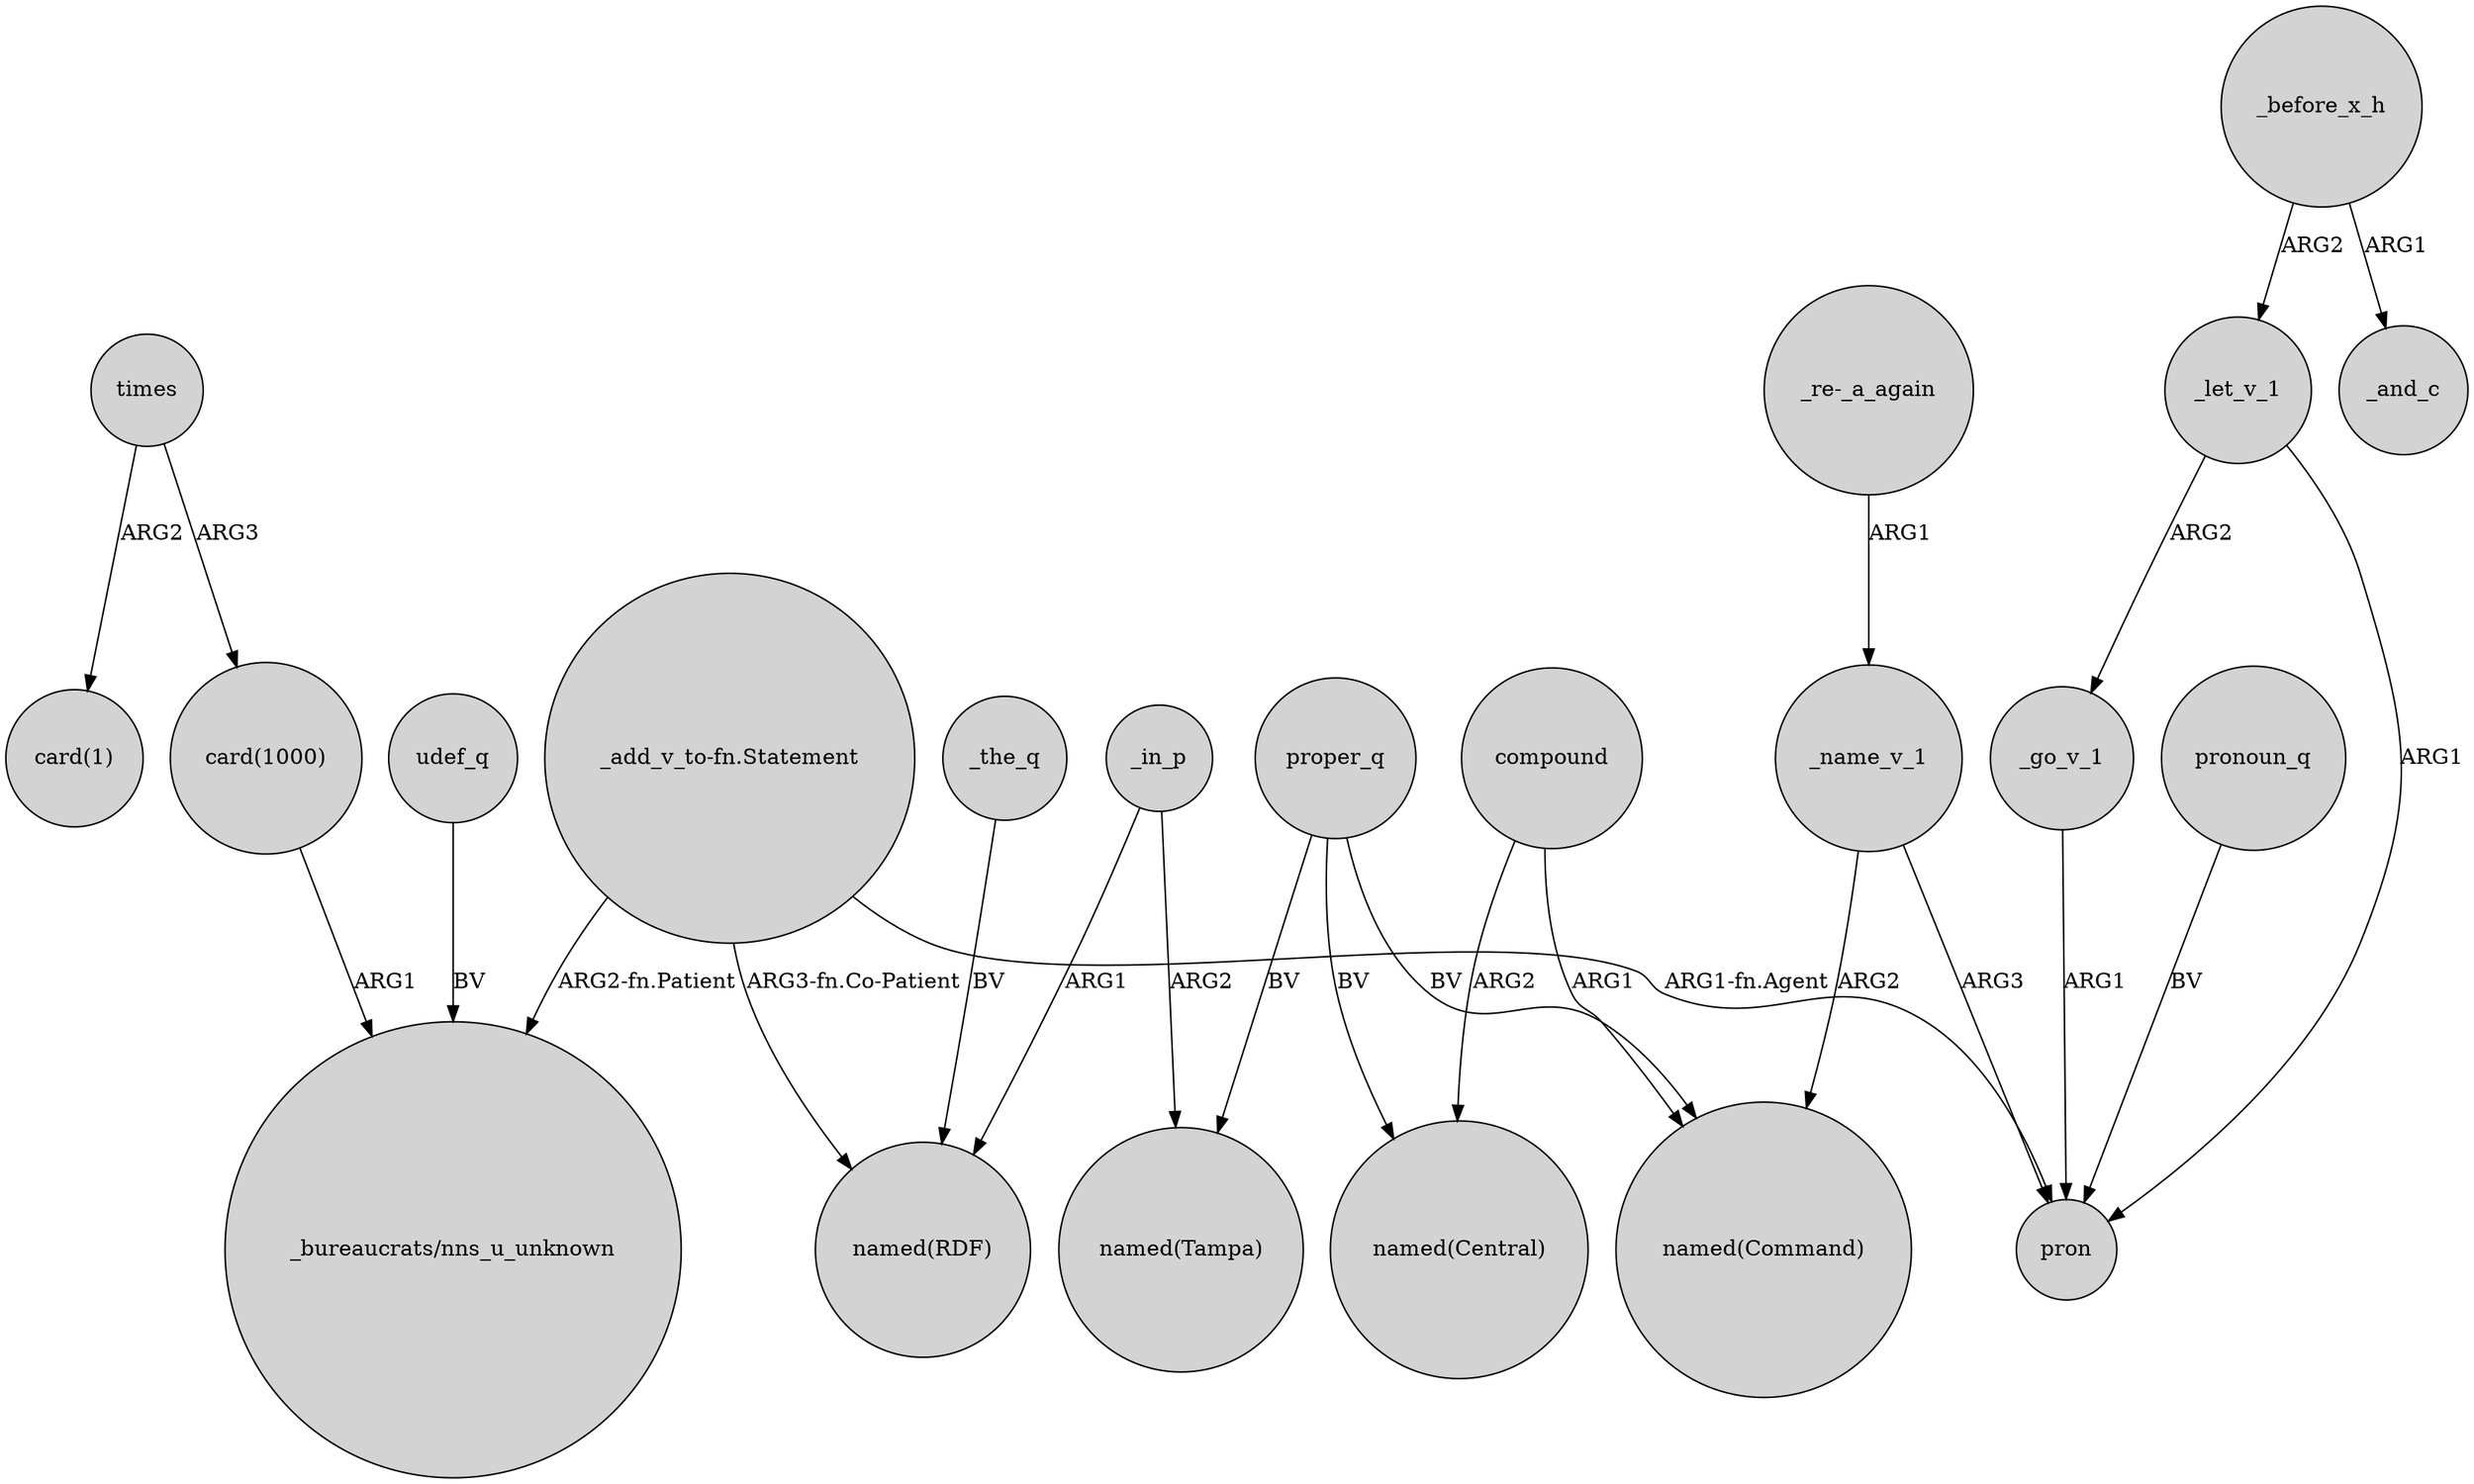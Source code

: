 digraph {
	node [shape=circle style=filled]
	"_add_v_to-fn.Statement" -> "_bureaucrats/nns_u_unknown" [label="ARG2-fn.Patient"]
	_before_x_h -> _and_c [label=ARG1]
	"_add_v_to-fn.Statement" -> "named(RDF)" [label="ARG3-fn.Co-Patient"]
	_name_v_1 -> "named(Command)" [label=ARG2]
	"card(1000)" -> "_bureaucrats/nns_u_unknown" [label=ARG1]
	_the_q -> "named(RDF)" [label=BV]
	compound -> "named(Central)" [label=ARG2]
	_in_p -> "named(RDF)" [label=ARG1]
	_let_v_1 -> _go_v_1 [label=ARG2]
	proper_q -> "named(Command)" [label=BV]
	_in_p -> "named(Tampa)" [label=ARG2]
	"_add_v_to-fn.Statement" -> pron [label="ARG1-fn.Agent"]
	pronoun_q -> pron [label=BV]
	proper_q -> "named(Tampa)" [label=BV]
	_name_v_1 -> pron [label=ARG3]
	_before_x_h -> _let_v_1 [label=ARG2]
	times -> "card(1)" [label=ARG2]
	udef_q -> "_bureaucrats/nns_u_unknown" [label=BV]
	proper_q -> "named(Central)" [label=BV]
	_go_v_1 -> pron [label=ARG1]
	_let_v_1 -> pron [label=ARG1]
	compound -> "named(Command)" [label=ARG1]
	"_re-_a_again" -> _name_v_1 [label=ARG1]
	times -> "card(1000)" [label=ARG3]
}
